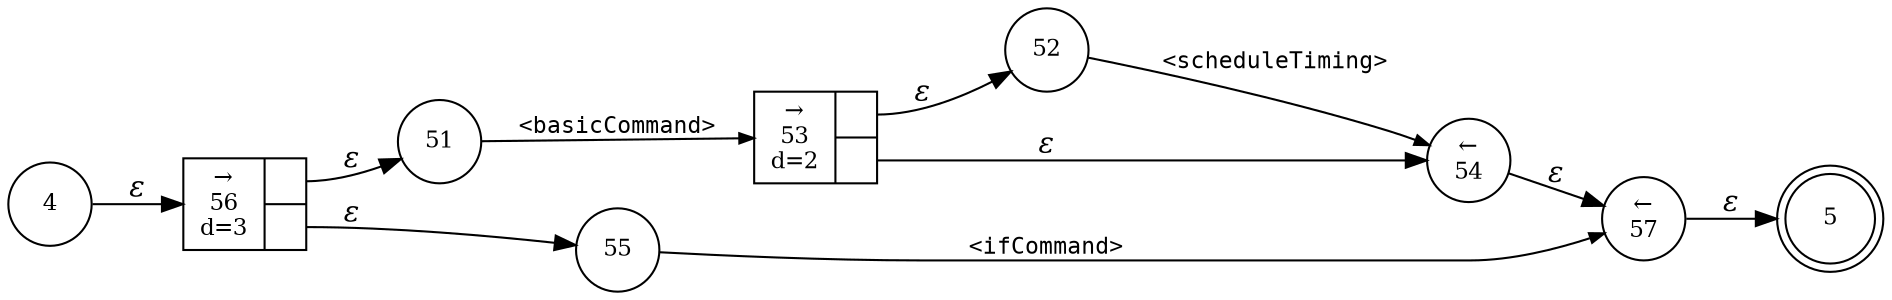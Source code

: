 digraph ATN {
rankdir=LR;
s5[fontsize=11, label="5", shape=doublecircle, fixedsize=true, width=.6];
s51[fontsize=11,label="51", shape=circle, fixedsize=true, width=.55, peripheries=1];
s4[fontsize=11,label="4", shape=circle, fixedsize=true, width=.55, peripheries=1];
s52[fontsize=11,label="52", shape=circle, fixedsize=true, width=.55, peripheries=1];
s53[fontsize=11,label="{&rarr;\n53\nd=2|{<p0>|<p1>}}", shape=record, fixedsize=false, peripheries=1];
s54[fontsize=11,label="&larr;\n54", shape=circle, fixedsize=true, width=.55, peripheries=1];
s55[fontsize=11,label="55", shape=circle, fixedsize=true, width=.55, peripheries=1];
s56[fontsize=11,label="{&rarr;\n56\nd=3|{<p0>|<p1>}}", shape=record, fixedsize=false, peripheries=1];
s57[fontsize=11,label="&larr;\n57", shape=circle, fixedsize=true, width=.55, peripheries=1];
s4 -> s56 [fontname="Times-Italic", label="&epsilon;"];
s56:p0 -> s51 [fontname="Times-Italic", label="&epsilon;"];
s56:p1 -> s55 [fontname="Times-Italic", label="&epsilon;"];
s51 -> s53 [fontsize=11, fontname="Courier", arrowsize=.7, label = "<basicCommand>", arrowhead = normal];
s55 -> s57 [fontsize=11, fontname="Courier", arrowsize=.7, label = "<ifCommand>", arrowhead = normal];
s53:p0 -> s52 [fontname="Times-Italic", label="&epsilon;"];
s53:p1 -> s54 [fontname="Times-Italic", label="&epsilon;"];
s57 -> s5 [fontname="Times-Italic", label="&epsilon;"];
s52 -> s54 [fontsize=11, fontname="Courier", arrowsize=.7, label = "<scheduleTiming>", arrowhead = normal];
s54 -> s57 [fontname="Times-Italic", label="&epsilon;"];
}